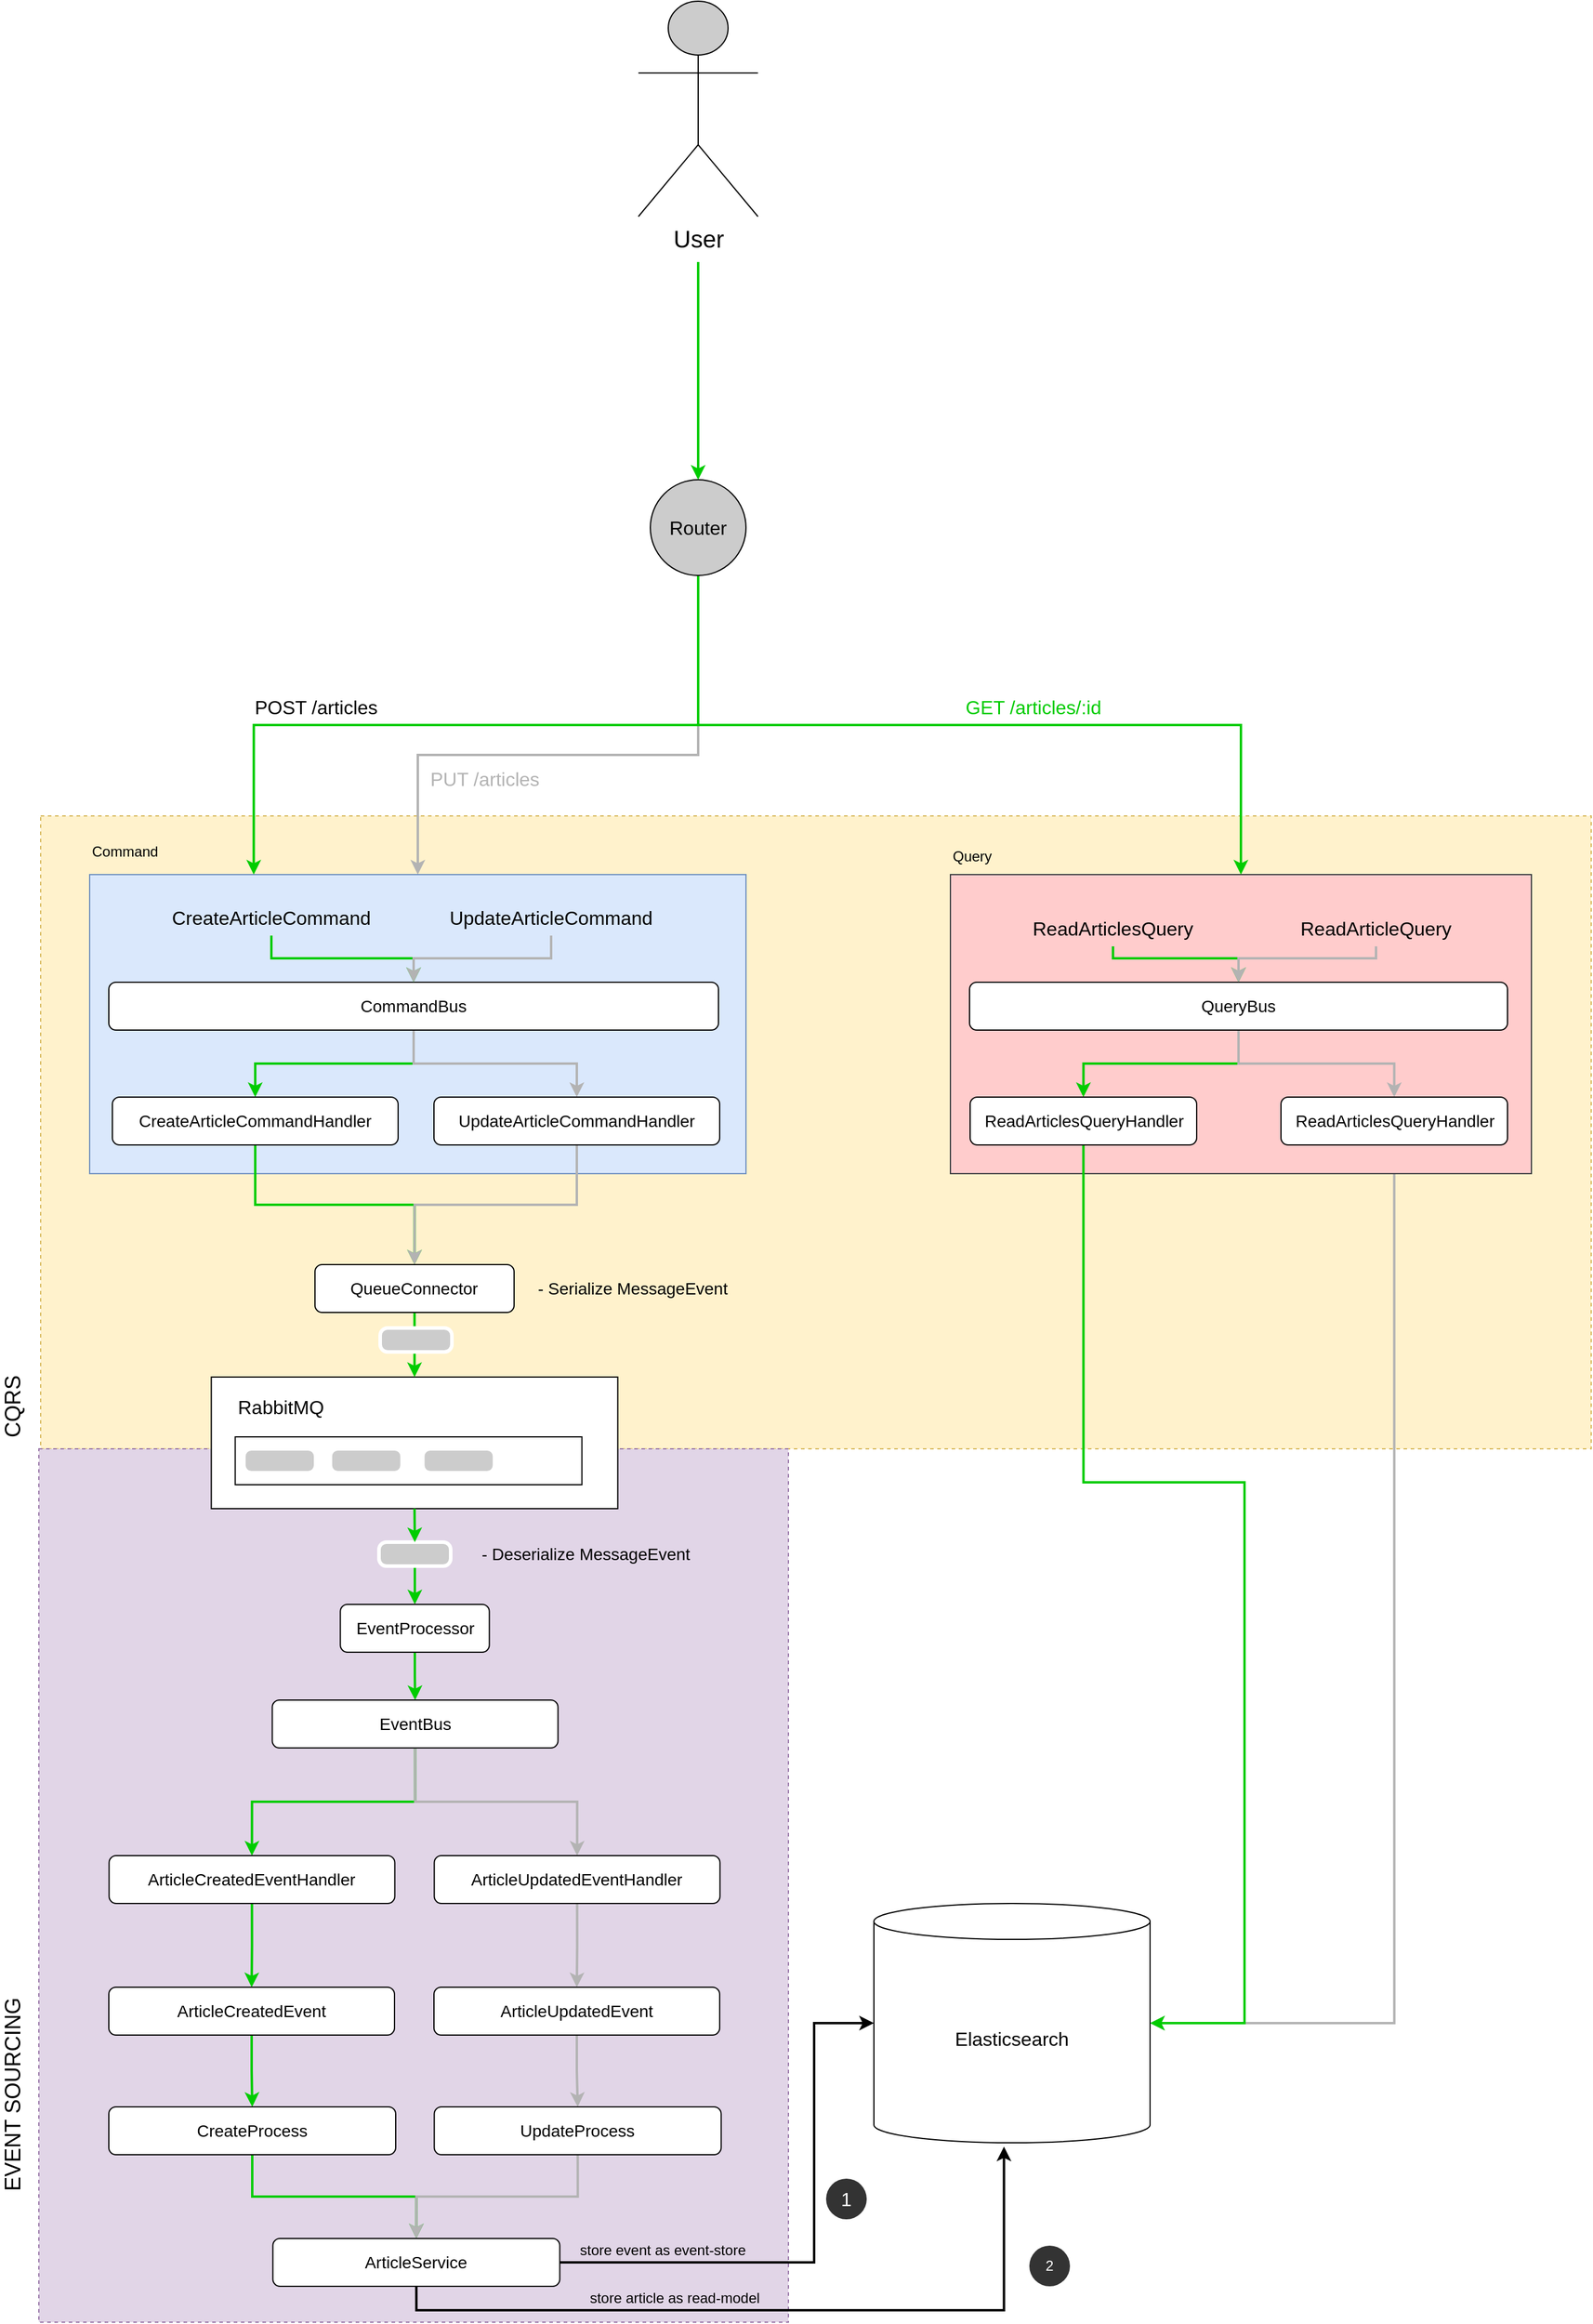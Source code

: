 <mxfile version="14.2.9" type="device"><diagram id="g1kaB8PHzaxF3ya9T3RP" name="Page-1"><mxGraphModel dx="2250" dy="1340" grid="1" gridSize="10" guides="1" tooltips="1" connect="1" arrows="1" fold="1" page="1" pageScale="1" pageWidth="827" pageHeight="1169" math="0" shadow="0"><root><mxCell id="0"/><mxCell id="1" parent="0"/><mxCell id="_9AdWepyIAlBTdxoxOT7-1" value="" style="rounded=0;whiteSpace=wrap;html=1;strokeColor=#d6b656;dashed=1;fillColor=#fff2cc;" parent="1" vertex="1"><mxGeometry x="713" y="801" width="1297" height="529" as="geometry"/></mxCell><mxCell id="_9AdWepyIAlBTdxoxOT7-2" style="edgeStyle=orthogonalEdgeStyle;rounded=0;orthogonalLoop=1;jettySize=auto;html=1;exitX=0.5;exitY=1;exitDx=0;exitDy=0;entryX=1;entryY=0.5;entryDx=0;entryDy=0;entryPerimeter=0;strokeColor=#B3B3B3;strokeWidth=2;" parent="1" source="_9AdWepyIAlBTdxoxOT7-62" target="_9AdWepyIAlBTdxoxOT7-24" edge="1"><mxGeometry relative="1" as="geometry"/></mxCell><mxCell id="_9AdWepyIAlBTdxoxOT7-3" style="edgeStyle=orthogonalEdgeStyle;rounded=0;orthogonalLoop=1;jettySize=auto;html=1;exitX=0.5;exitY=1;exitDx=0;exitDy=0;entryX=0.5;entryY=0;entryDx=0;entryDy=0;strokeWidth=2;strokeColor=#B3B3B3;" parent="1" source="_9AdWepyIAlBTdxoxOT7-41" target="_9AdWepyIAlBTdxoxOT7-5" edge="1"><mxGeometry relative="1" as="geometry"><Array as="points"><mxPoint x="1263" y="750"/><mxPoint x="1028" y="750"/></Array></mxGeometry></mxCell><mxCell id="_9AdWepyIAlBTdxoxOT7-4" value="" style="rounded=0;whiteSpace=wrap;html=1;dashed=1;fillColor=#e1d5e7;strokeColor=#9673a6;" parent="1" vertex="1"><mxGeometry x="711.5" y="1330" width="627" height="730" as="geometry"/></mxCell><mxCell id="_9AdWepyIAlBTdxoxOT7-5" value="" style="rounded=0;whiteSpace=wrap;html=1;fillColor=#dae8fc;strokeColor=#6c8ebf;" parent="1" vertex="1"><mxGeometry x="754" y="850" width="549" height="250" as="geometry"/></mxCell><mxCell id="aauHVPlFNwJ88Tifwb_8-35" style="edgeStyle=orthogonalEdgeStyle;rounded=0;orthogonalLoop=1;jettySize=auto;html=1;exitX=0.5;exitY=1;exitDx=0;exitDy=0;entryX=0.5;entryY=0;entryDx=0;entryDy=0;strokeColor=#00CC00;strokeWidth=2;" edge="1" parent="1" source="aauHVPlFNwJ88Tifwb_8-10" target="_9AdWepyIAlBTdxoxOT7-50"><mxGeometry relative="1" as="geometry"/></mxCell><mxCell id="_9AdWepyIAlBTdxoxOT7-8" value="" style="rounded=0;whiteSpace=wrap;html=1;" parent="1" vertex="1"><mxGeometry x="855.75" y="1270" width="340" height="110" as="geometry"/></mxCell><mxCell id="_9AdWepyIAlBTdxoxOT7-9" style="edgeStyle=orthogonalEdgeStyle;rounded=0;orthogonalLoop=1;jettySize=auto;html=1;exitX=0.5;exitY=1;exitDx=0;exitDy=0;entryX=0.5;entryY=0;entryDx=0;entryDy=0;strokeColor=#00CC00;strokeWidth=2;" parent="1" source="_9AdWepyIAlBTdxoxOT7-11" target="_9AdWepyIAlBTdxoxOT7-14" edge="1"><mxGeometry relative="1" as="geometry"/></mxCell><mxCell id="_9AdWepyIAlBTdxoxOT7-10" style="edgeStyle=orthogonalEdgeStyle;rounded=0;orthogonalLoop=1;jettySize=auto;html=1;exitX=0.5;exitY=1;exitDx=0;exitDy=0;entryX=0.5;entryY=0;entryDx=0;entryDy=0;strokeColor=#B3B3B3;strokeWidth=2;" parent="1" source="_9AdWepyIAlBTdxoxOT7-11" target="_9AdWepyIAlBTdxoxOT7-16" edge="1"><mxGeometry relative="1" as="geometry"/></mxCell><mxCell id="_9AdWepyIAlBTdxoxOT7-11" value="CommandBus" style="rounded=1;whiteSpace=wrap;html=1;fontSize=14;" parent="1" vertex="1"><mxGeometry x="770" y="940" width="510" height="40" as="geometry"/></mxCell><mxCell id="_9AdWepyIAlBTdxoxOT7-12" value="" style="rounded=0;whiteSpace=wrap;html=1;fillColor=#ffcccc;strokeColor=#36393d;" parent="1" vertex="1"><mxGeometry x="1474" y="850" width="486" height="250" as="geometry"/></mxCell><mxCell id="_9AdWepyIAlBTdxoxOT7-13" style="edgeStyle=orthogonalEdgeStyle;rounded=0;orthogonalLoop=1;jettySize=auto;html=1;exitX=0.5;exitY=1;exitDx=0;exitDy=0;entryX=0.5;entryY=0;entryDx=0;entryDy=0;strokeColor=#00CC00;strokeWidth=2;" parent="1" source="_9AdWepyIAlBTdxoxOT7-14" target="_9AdWepyIAlBTdxoxOT7-58" edge="1"><mxGeometry relative="1" as="geometry"/></mxCell><mxCell id="_9AdWepyIAlBTdxoxOT7-14" value="CreateArticleCommandHandler" style="rounded=1;whiteSpace=wrap;html=1;fontSize=14;" parent="1" vertex="1"><mxGeometry x="773" y="1036" width="239" height="40" as="geometry"/></mxCell><mxCell id="_9AdWepyIAlBTdxoxOT7-15" style="edgeStyle=orthogonalEdgeStyle;rounded=0;orthogonalLoop=1;jettySize=auto;html=1;exitX=0.5;exitY=1;exitDx=0;exitDy=0;entryX=0.5;entryY=0;entryDx=0;entryDy=0;strokeColor=#B3B3B3;strokeWidth=2;" parent="1" source="_9AdWepyIAlBTdxoxOT7-16" target="_9AdWepyIAlBTdxoxOT7-58" edge="1"><mxGeometry relative="1" as="geometry"/></mxCell><mxCell id="_9AdWepyIAlBTdxoxOT7-16" value="UpdateArticleCommandHandler" style="rounded=1;whiteSpace=wrap;html=1;fontSize=14;" parent="1" vertex="1"><mxGeometry x="1042" y="1036" width="239" height="40" as="geometry"/></mxCell><mxCell id="_9AdWepyIAlBTdxoxOT7-17" style="edgeStyle=orthogonalEdgeStyle;rounded=0;orthogonalLoop=1;jettySize=auto;html=1;exitX=0.5;exitY=1;exitDx=0;exitDy=0;entryX=0.5;entryY=0;entryDx=0;entryDy=0;strokeColor=#00CC00;strokeWidth=2;" parent="1" source="_9AdWepyIAlBTdxoxOT7-18" target="_9AdWepyIAlBTdxoxOT7-11" edge="1"><mxGeometry relative="1" as="geometry"><Array as="points"><mxPoint x="906" y="920"/><mxPoint x="1025" y="920"/></Array></mxGeometry></mxCell><mxCell id="_9AdWepyIAlBTdxoxOT7-18" value="&lt;font style=&quot;font-size: 16px&quot;&gt;CreateArticleCommand&lt;/font&gt;" style="rounded=0;whiteSpace=wrap;html=1;fillColor=none;strokeColor=none;" parent="1" vertex="1"><mxGeometry x="806" y="871" width="200" height="30" as="geometry"/></mxCell><mxCell id="_9AdWepyIAlBTdxoxOT7-19" value="" style="rounded=0;whiteSpace=wrap;html=1;fillColor=none;" parent="1" vertex="1"><mxGeometry x="875.75" y="1320" width="290" height="40" as="geometry"/></mxCell><mxCell id="_9AdWepyIAlBTdxoxOT7-23" value="&lt;div style=&quot;font-size: 16px&quot; align=&quot;left&quot;&gt;&lt;font style=&quot;font-size: 16px&quot;&gt;RabbitMQ&lt;/font&gt;&lt;/div&gt;" style="rounded=0;whiteSpace=wrap;html=1;fillColor=none;strokeColor=none;align=left;" parent="1" vertex="1"><mxGeometry x="875.75" y="1280" width="120" height="30" as="geometry"/></mxCell><mxCell id="_9AdWepyIAlBTdxoxOT7-24" value="Elasticsearch" style="shape=cylinder3;whiteSpace=wrap;html=1;boundedLbl=1;backgroundOutline=1;size=15;glass=1;fontSize=16;" parent="1" vertex="1"><mxGeometry x="1410" y="1710" width="231" height="200" as="geometry"/></mxCell><mxCell id="_9AdWepyIAlBTdxoxOT7-25" value="&lt;div align=&quot;left&quot;&gt;Command&lt;br&gt;&lt;/div&gt;" style="rounded=0;whiteSpace=wrap;html=1;fillColor=none;strokeColor=none;align=left;" parent="1" vertex="1"><mxGeometry x="754" y="816" width="79" height="30" as="geometry"/></mxCell><mxCell id="_9AdWepyIAlBTdxoxOT7-26" value="Query" style="rounded=0;whiteSpace=wrap;html=1;fillColor=none;strokeColor=none;align=left;" parent="1" vertex="1"><mxGeometry x="1474" y="820" width="49" height="30" as="geometry"/></mxCell><mxCell id="_9AdWepyIAlBTdxoxOT7-28" value="store article as read-model" style="text;html=1;align=center;verticalAlign=middle;resizable=0;points=[];autosize=1;" parent="1" vertex="1"><mxGeometry x="1163" y="2030" width="160" height="20" as="geometry"/></mxCell><mxCell id="_9AdWepyIAlBTdxoxOT7-29" style="edgeStyle=orthogonalEdgeStyle;rounded=0;orthogonalLoop=1;jettySize=auto;html=1;exitX=0.5;exitY=1;exitDx=0;exitDy=0;entryX=0.5;entryY=0;entryDx=0;entryDy=0;strokeWidth=2;strokeColor=#00CC00;" parent="1" source="_9AdWepyIAlBTdxoxOT7-30" target="_9AdWepyIAlBTdxoxOT7-33" edge="1"><mxGeometry relative="1" as="geometry"><Array as="points"><mxPoint x="1610" y="920"/><mxPoint x="1715" y="920"/></Array></mxGeometry></mxCell><mxCell id="_9AdWepyIAlBTdxoxOT7-30" value="&lt;font style=&quot;font-size: 16px&quot;&gt;ReadArticlesQuery&lt;/font&gt;" style="rounded=0;whiteSpace=wrap;html=1;fillColor=none;strokeColor=none;" parent="1" vertex="1"><mxGeometry x="1510" y="880" width="200" height="30" as="geometry"/></mxCell><mxCell id="_9AdWepyIAlBTdxoxOT7-31" style="edgeStyle=orthogonalEdgeStyle;rounded=0;orthogonalLoop=1;jettySize=auto;html=1;exitX=0.5;exitY=1;exitDx=0;exitDy=0;entryX=0.5;entryY=0;entryDx=0;entryDy=0;strokeWidth=2;strokeColor=#00CC00;" parent="1" source="_9AdWepyIAlBTdxoxOT7-33" target="_9AdWepyIAlBTdxoxOT7-35" edge="1"><mxGeometry relative="1" as="geometry"/></mxCell><mxCell id="_9AdWepyIAlBTdxoxOT7-32" style="edgeStyle=orthogonalEdgeStyle;rounded=0;orthogonalLoop=1;jettySize=auto;html=1;exitX=0.5;exitY=1;exitDx=0;exitDy=0;strokeColor=#B3B3B3;strokeWidth=2;" parent="1" source="_9AdWepyIAlBTdxoxOT7-33" target="_9AdWepyIAlBTdxoxOT7-62" edge="1"><mxGeometry relative="1" as="geometry"/></mxCell><mxCell id="_9AdWepyIAlBTdxoxOT7-33" value="QueryBus" style="rounded=1;whiteSpace=wrap;html=1;fontSize=14;" parent="1" vertex="1"><mxGeometry x="1490" y="940" width="450" height="40" as="geometry"/></mxCell><mxCell id="_9AdWepyIAlBTdxoxOT7-34" style="edgeStyle=orthogonalEdgeStyle;rounded=0;orthogonalLoop=1;jettySize=auto;html=1;exitX=0.5;exitY=1;exitDx=0;exitDy=0;entryX=1;entryY=0.5;entryDx=0;entryDy=0;entryPerimeter=0;strokeWidth=2;strokeColor=#00CC00;" parent="1" source="_9AdWepyIAlBTdxoxOT7-35" target="_9AdWepyIAlBTdxoxOT7-24" edge="1"><mxGeometry relative="1" as="geometry"><Array as="points"><mxPoint x="1585" y="1358"/><mxPoint x="1720" y="1358"/><mxPoint x="1720" y="1810"/></Array></mxGeometry></mxCell><mxCell id="_9AdWepyIAlBTdxoxOT7-35" value="ReadArticlesQueryHandler" style="rounded=1;whiteSpace=wrap;html=1;fontSize=14;" parent="1" vertex="1"><mxGeometry x="1490.5" y="1036" width="189.5" height="40" as="geometry"/></mxCell><mxCell id="_9AdWepyIAlBTdxoxOT7-36" value="&lt;font style=&quot;font-size: 18px&quot;&gt;CQRS&lt;/font&gt;" style="text;html=1;align=center;verticalAlign=middle;resizable=0;points=[];autosize=1;rotation=-90;" parent="1" vertex="1"><mxGeometry x="655" y="1285" width="70" height="20" as="geometry"/></mxCell><mxCell id="_9AdWepyIAlBTdxoxOT7-37" value="&lt;font style=&quot;font-size: 18px&quot;&gt;EVENT SOURCING&lt;/font&gt;" style="text;html=1;align=center;verticalAlign=middle;resizable=0;points=[];autosize=1;rotation=-90;" parent="1" vertex="1"><mxGeometry x="600" y="1860" width="180" height="20" as="geometry"/></mxCell><mxCell id="_9AdWepyIAlBTdxoxOT7-38" value="&lt;font style=&quot;font-size: 20px&quot;&gt;User&lt;/font&gt;" style="shape=umlActor;verticalLabelPosition=bottom;verticalAlign=top;html=1;outlineConnect=0;fillColor=#CCCCCC;" parent="1" vertex="1"><mxGeometry x="1213" y="120" width="100" height="180" as="geometry"/></mxCell><mxCell id="_9AdWepyIAlBTdxoxOT7-39" style="edgeStyle=orthogonalEdgeStyle;rounded=0;orthogonalLoop=1;jettySize=auto;html=1;exitX=0.5;exitY=1;exitDx=0;exitDy=0;entryX=0.25;entryY=0;entryDx=0;entryDy=0;strokeColor=#00CC00;strokeWidth=2;" parent="1" source="_9AdWepyIAlBTdxoxOT7-41" target="_9AdWepyIAlBTdxoxOT7-5" edge="1"><mxGeometry relative="1" as="geometry"/></mxCell><mxCell id="_9AdWepyIAlBTdxoxOT7-40" style="edgeStyle=orthogonalEdgeStyle;rounded=0;orthogonalLoop=1;jettySize=auto;html=1;exitX=0.5;exitY=1;exitDx=0;exitDy=0;entryX=0.5;entryY=0;entryDx=0;entryDy=0;strokeColor=#00CC00;strokeWidth=2;" parent="1" source="_9AdWepyIAlBTdxoxOT7-41" target="_9AdWepyIAlBTdxoxOT7-12" edge="1"><mxGeometry relative="1" as="geometry"/></mxCell><mxCell id="_9AdWepyIAlBTdxoxOT7-41" value="&lt;font style=&quot;font-size: 16px&quot;&gt;Router&lt;/font&gt;" style="ellipse;whiteSpace=wrap;html=1;aspect=fixed;fillColor=#CCCCCC;" parent="1" vertex="1"><mxGeometry x="1223" y="520" width="80" height="80" as="geometry"/></mxCell><mxCell id="_9AdWepyIAlBTdxoxOT7-42" style="edgeStyle=orthogonalEdgeStyle;rounded=0;orthogonalLoop=1;jettySize=auto;html=1;exitX=0.5;exitY=1;exitDx=0;exitDy=0;entryX=0.5;entryY=0;entryDx=0;entryDy=0;strokeColor=#00CC00;strokeWidth=2;" parent="1" source="_9AdWepyIAlBTdxoxOT7-43" target="_9AdWepyIAlBTdxoxOT7-41" edge="1"><mxGeometry relative="1" as="geometry"/></mxCell><mxCell id="_9AdWepyIAlBTdxoxOT7-43" value="" style="rounded=0;whiteSpace=wrap;html=1;fillColor=none;strokeColor=none;" parent="1" vertex="1"><mxGeometry x="1203" y="278" width="120" height="60" as="geometry"/></mxCell><mxCell id="_9AdWepyIAlBTdxoxOT7-44" value="&lt;font style=&quot;font-size: 16px&quot;&gt;POST /articles&lt;/font&gt;" style="text;html=1;align=center;verticalAlign=middle;resizable=0;points=[];autosize=1;" parent="1" vertex="1"><mxGeometry x="883" y="700" width="120" height="20" as="geometry"/></mxCell><mxCell id="_9AdWepyIAlBTdxoxOT7-45" value="&lt;div align=&quot;left&quot;&gt;&lt;font style=&quot;font-size: 16px&quot; color=&quot;#B3B3B3&quot;&gt;PUT /articles&lt;/font&gt;&lt;/div&gt;" style="text;html=1;align=left;verticalAlign=middle;resizable=0;points=[];autosize=1;" parent="1" vertex="1"><mxGeometry x="1036.5" y="760" width="110" height="20" as="geometry"/></mxCell><mxCell id="_9AdWepyIAlBTdxoxOT7-46" value="&lt;font style=&quot;font-size: 16px&quot; color=&quot;#00CC00&quot;&gt;GET&lt;font style=&quot;font-size: 16px&quot;&gt; /articles/:id&lt;/font&gt;&lt;/font&gt;" style="text;html=1;align=center;verticalAlign=middle;resizable=0;points=[];autosize=1;" parent="1" vertex="1"><mxGeometry x="1478" y="700" width="130" height="20" as="geometry"/></mxCell><mxCell id="_9AdWepyIAlBTdxoxOT7-47" style="edgeStyle=orthogonalEdgeStyle;rounded=0;orthogonalLoop=1;jettySize=auto;html=1;exitX=0.5;exitY=1;exitDx=0;exitDy=0;entryX=0.5;entryY=0;entryDx=0;entryDy=0;strokeColor=#B3B3B3;strokeWidth=2;" parent="1" source="_9AdWepyIAlBTdxoxOT7-48" target="_9AdWepyIAlBTdxoxOT7-11" edge="1"><mxGeometry relative="1" as="geometry"><Array as="points"><mxPoint x="1140" y="920"/><mxPoint x="1025" y="920"/></Array></mxGeometry></mxCell><mxCell id="_9AdWepyIAlBTdxoxOT7-48" value="&lt;font style=&quot;font-size: 16px&quot;&gt;UpdateArticleCommand&lt;/font&gt;" style="rounded=0;whiteSpace=wrap;html=1;fillColor=none;strokeColor=none;" parent="1" vertex="1"><mxGeometry x="1040" y="871" width="200" height="30" as="geometry"/></mxCell><mxCell id="_9AdWepyIAlBTdxoxOT7-49" style="edgeStyle=orthogonalEdgeStyle;rounded=0;orthogonalLoop=1;jettySize=auto;html=1;exitX=0.5;exitY=1;exitDx=0;exitDy=0;entryX=0.5;entryY=0;entryDx=0;entryDy=0;strokeColor=#00CC00;strokeWidth=2;" parent="1" source="_9AdWepyIAlBTdxoxOT7-50" target="_9AdWepyIAlBTdxoxOT7-53" edge="1"><mxGeometry relative="1" as="geometry"/></mxCell><mxCell id="_9AdWepyIAlBTdxoxOT7-50" value="EventProcessor" style="rounded=1;whiteSpace=wrap;html=1;fontSize=14;" parent="1" vertex="1"><mxGeometry x="963.69" y="1460" width="124.62" height="40" as="geometry"/></mxCell><mxCell id="_9AdWepyIAlBTdxoxOT7-51" style="edgeStyle=orthogonalEdgeStyle;rounded=0;orthogonalLoop=1;jettySize=auto;html=1;exitX=0.5;exitY=1;exitDx=0;exitDy=0;entryX=0.5;entryY=0;entryDx=0;entryDy=0;strokeColor=#00CC00;strokeWidth=2;" parent="1" source="_9AdWepyIAlBTdxoxOT7-53" target="_9AdWepyIAlBTdxoxOT7-54" edge="1"><mxGeometry relative="1" as="geometry"/></mxCell><mxCell id="_9AdWepyIAlBTdxoxOT7-52" style="edgeStyle=orthogonalEdgeStyle;rounded=0;orthogonalLoop=1;jettySize=auto;html=1;exitX=0.5;exitY=1;exitDx=0;exitDy=0;entryX=0.5;entryY=0;entryDx=0;entryDy=0;strokeWidth=2;strokeColor=#B3B3B3;" parent="1" source="_9AdWepyIAlBTdxoxOT7-53" target="_9AdWepyIAlBTdxoxOT7-56" edge="1"><mxGeometry relative="1" as="geometry"/></mxCell><mxCell id="_9AdWepyIAlBTdxoxOT7-53" value="EventBus" style="rounded=1;whiteSpace=wrap;html=1;fontSize=14;" parent="1" vertex="1"><mxGeometry x="906.75" y="1540" width="239" height="40" as="geometry"/></mxCell><mxCell id="aauHVPlFNwJ88Tifwb_8-25" style="edgeStyle=orthogonalEdgeStyle;rounded=0;orthogonalLoop=1;jettySize=auto;html=1;exitX=0.5;exitY=1;exitDx=0;exitDy=0;entryX=0.5;entryY=0;entryDx=0;entryDy=0;strokeColor=#00CC00;strokeWidth=2;" edge="1" parent="1" source="_9AdWepyIAlBTdxoxOT7-54" target="aauHVPlFNwJ88Tifwb_8-20"><mxGeometry relative="1" as="geometry"/></mxCell><mxCell id="_9AdWepyIAlBTdxoxOT7-54" value="ArticleCreatedEventHandler" style="rounded=1;whiteSpace=wrap;html=1;fontSize=14;" parent="1" vertex="1"><mxGeometry x="770.25" y="1670" width="239" height="40" as="geometry"/></mxCell><mxCell id="aauHVPlFNwJ88Tifwb_8-26" style="edgeStyle=orthogonalEdgeStyle;rounded=0;orthogonalLoop=1;jettySize=auto;html=1;exitX=0.5;exitY=1;exitDx=0;exitDy=0;entryX=0.5;entryY=0;entryDx=0;entryDy=0;strokeWidth=2;strokeColor=#B3B3B3;" edge="1" parent="1" source="_9AdWepyIAlBTdxoxOT7-56" target="aauHVPlFNwJ88Tifwb_8-19"><mxGeometry relative="1" as="geometry"/></mxCell><mxCell id="_9AdWepyIAlBTdxoxOT7-56" value="ArticleUpdatedEventHandler" style="rounded=1;whiteSpace=wrap;html=1;fontSize=14;" parent="1" vertex="1"><mxGeometry x="1042.25" y="1670" width="239" height="40" as="geometry"/></mxCell><mxCell id="_9AdWepyIAlBTdxoxOT7-57" style="edgeStyle=orthogonalEdgeStyle;rounded=0;orthogonalLoop=1;jettySize=auto;html=1;exitX=0.5;exitY=1;exitDx=0;exitDy=0;entryX=0.5;entryY=0;entryDx=0;entryDy=0;strokeColor=#00CC00;strokeWidth=2;" parent="1" source="_9AdWepyIAlBTdxoxOT7-58" target="_9AdWepyIAlBTdxoxOT7-8" edge="1"><mxGeometry relative="1" as="geometry"/></mxCell><mxCell id="_9AdWepyIAlBTdxoxOT7-58" value="QueueConnector" style="rounded=1;whiteSpace=wrap;html=1;fontSize=14;" parent="1" vertex="1"><mxGeometry x="942.47" y="1176" width="166.56" height="40" as="geometry"/></mxCell><mxCell id="_9AdWepyIAlBTdxoxOT7-60" value="&lt;div&gt;- Serialize MessageEvent&lt;br&gt;&lt;/div&gt;" style="rounded=1;whiteSpace=wrap;html=1;fontSize=14;strokeColor=none;fillColor=none;align=left;" parent="1" vertex="1"><mxGeometry x="1127" y="1169" width="219.25" height="54" as="geometry"/></mxCell><mxCell id="_9AdWepyIAlBTdxoxOT7-61" value="&lt;div&gt;- Deserialize MessageEvent&lt;/div&gt;" style="rounded=1;whiteSpace=wrap;html=1;fontSize=14;strokeColor=none;fillColor=none;align=left;" parent="1" vertex="1"><mxGeometry x="1079.5" y="1397" width="228.5" height="42" as="geometry"/></mxCell><mxCell id="_9AdWepyIAlBTdxoxOT7-62" value="ReadArticlesQueryHandler" style="rounded=1;whiteSpace=wrap;html=1;fontSize=14;" parent="1" vertex="1"><mxGeometry x="1750.5" y="1036" width="189.5" height="40" as="geometry"/></mxCell><mxCell id="_9AdWepyIAlBTdxoxOT7-63" style="edgeStyle=orthogonalEdgeStyle;rounded=0;orthogonalLoop=1;jettySize=auto;html=1;exitX=0.5;exitY=1;exitDx=0;exitDy=0;entryX=0.5;entryY=0;entryDx=0;entryDy=0;strokeColor=#B3B3B3;strokeWidth=2;" parent="1" source="_9AdWepyIAlBTdxoxOT7-64" target="_9AdWepyIAlBTdxoxOT7-33" edge="1"><mxGeometry relative="1" as="geometry"><Array as="points"><mxPoint x="1830" y="920"/><mxPoint x="1715" y="920"/></Array></mxGeometry></mxCell><mxCell id="_9AdWepyIAlBTdxoxOT7-64" value="&lt;font style=&quot;font-size: 16px&quot;&gt;ReadArticleQuery&lt;/font&gt;" style="rounded=0;whiteSpace=wrap;html=1;fillColor=none;strokeColor=none;" parent="1" vertex="1"><mxGeometry x="1730" y="880" width="200" height="30" as="geometry"/></mxCell><mxCell id="_9AdWepyIAlBTdxoxOT7-65" value="&lt;font style=&quot;font-size: 16px&quot; color=&quot;#FFFFFF&quot;&gt;1&lt;/font&gt;" style="ellipse;whiteSpace=wrap;html=1;aspect=fixed;strokeColor=none;fillColor=#333333;" parent="1" vertex="1"><mxGeometry x="1370" y="1940" width="34" height="34" as="geometry"/></mxCell><mxCell id="_9AdWepyIAlBTdxoxOT7-66" value="&lt;div&gt;&lt;font color=&quot;#FFFFFF&quot;&gt;2&lt;/font&gt;&lt;/div&gt;" style="ellipse;whiteSpace=wrap;html=1;aspect=fixed;strokeColor=none;fillColor=#333333;" parent="1" vertex="1"><mxGeometry x="1540" y="1996" width="34" height="34" as="geometry"/></mxCell><mxCell id="aauHVPlFNwJ88Tifwb_8-6" value="" style="rounded=1;whiteSpace=wrap;html=1;fontColor=#ffffff;fillColor=#CCCCCC;strokeWidth=3;strokeColor=#FFFFFF;rotation=0;arcSize=31;" vertex="1" parent="1"><mxGeometry x="997" y="1229" width="60" height="20" as="geometry"/></mxCell><mxCell id="aauHVPlFNwJ88Tifwb_8-7" value="" style="rounded=1;whiteSpace=wrap;html=1;fontColor=#ffffff;fillColor=#CCCCCC;strokeWidth=3;strokeColor=#FFFFFF;rotation=0;arcSize=31;" vertex="1" parent="1"><mxGeometry x="883" y="1330" width="60" height="20" as="geometry"/></mxCell><mxCell id="aauHVPlFNwJ88Tifwb_8-8" value="" style="rounded=1;whiteSpace=wrap;html=1;fontColor=#ffffff;fillColor=#CCCCCC;strokeWidth=3;strokeColor=#FFFFFF;rotation=0;arcSize=31;" vertex="1" parent="1"><mxGeometry x="955.35" y="1330" width="60" height="20" as="geometry"/></mxCell><mxCell id="aauHVPlFNwJ88Tifwb_8-9" value="" style="rounded=1;whiteSpace=wrap;html=1;fontColor=#ffffff;fillColor=#CCCCCC;strokeWidth=3;strokeColor=#FFFFFF;rotation=0;arcSize=31;" vertex="1" parent="1"><mxGeometry x="1032.66" y="1330" width="60" height="20" as="geometry"/></mxCell><mxCell id="aauHVPlFNwJ88Tifwb_8-28" style="edgeStyle=orthogonalEdgeStyle;rounded=0;orthogonalLoop=1;jettySize=auto;html=1;exitX=0.5;exitY=1;exitDx=0;exitDy=0;entryX=0.5;entryY=0;entryDx=0;entryDy=0;strokeWidth=2;strokeColor=#B3B3B3;" edge="1" parent="1" source="aauHVPlFNwJ88Tifwb_8-19" target="aauHVPlFNwJ88Tifwb_8-23"><mxGeometry relative="1" as="geometry"/></mxCell><mxCell id="aauHVPlFNwJ88Tifwb_8-19" value="ArticleUpdatedEvent" style="rounded=1;whiteSpace=wrap;html=1;fontSize=14;" vertex="1" parent="1"><mxGeometry x="1042" y="1780" width="239" height="40" as="geometry"/></mxCell><mxCell id="aauHVPlFNwJ88Tifwb_8-27" style="edgeStyle=orthogonalEdgeStyle;rounded=0;orthogonalLoop=1;jettySize=auto;html=1;exitX=0.5;exitY=1;exitDx=0;exitDy=0;entryX=0.5;entryY=0;entryDx=0;entryDy=0;strokeColor=#00CC00;strokeWidth=2;" edge="1" parent="1" source="aauHVPlFNwJ88Tifwb_8-20" target="aauHVPlFNwJ88Tifwb_8-22"><mxGeometry relative="1" as="geometry"/></mxCell><mxCell id="aauHVPlFNwJ88Tifwb_8-20" value="ArticleCreatedEvent" style="rounded=1;whiteSpace=wrap;html=1;fontSize=14;" vertex="1" parent="1"><mxGeometry x="770" y="1780" width="239" height="40" as="geometry"/></mxCell><mxCell id="aauHVPlFNwJ88Tifwb_8-29" style="edgeStyle=orthogonalEdgeStyle;rounded=0;orthogonalLoop=1;jettySize=auto;html=1;exitX=0.5;exitY=1;exitDx=0;exitDy=0;entryX=0.5;entryY=0;entryDx=0;entryDy=0;strokeColor=#00CC00;strokeWidth=2;" edge="1" parent="1" source="aauHVPlFNwJ88Tifwb_8-22" target="aauHVPlFNwJ88Tifwb_8-24"><mxGeometry relative="1" as="geometry"/></mxCell><mxCell id="aauHVPlFNwJ88Tifwb_8-22" value="CreateProcess" style="rounded=1;whiteSpace=wrap;html=1;fontSize=14;" vertex="1" parent="1"><mxGeometry x="770" y="1880" width="240" height="40" as="geometry"/></mxCell><mxCell id="aauHVPlFNwJ88Tifwb_8-31" style="edgeStyle=orthogonalEdgeStyle;rounded=0;orthogonalLoop=1;jettySize=auto;html=1;exitX=0.5;exitY=1;exitDx=0;exitDy=0;entryX=0.5;entryY=0;entryDx=0;entryDy=0;strokeColor=#B3B3B3;strokeWidth=2;" edge="1" parent="1" source="aauHVPlFNwJ88Tifwb_8-23" target="aauHVPlFNwJ88Tifwb_8-24"><mxGeometry relative="1" as="geometry"/></mxCell><mxCell id="aauHVPlFNwJ88Tifwb_8-23" value="UpdateProcess" style="rounded=1;whiteSpace=wrap;html=1;fontSize=14;" vertex="1" parent="1"><mxGeometry x="1042.25" y="1880" width="240" height="40" as="geometry"/></mxCell><mxCell id="aauHVPlFNwJ88Tifwb_8-32" style="edgeStyle=orthogonalEdgeStyle;rounded=0;orthogonalLoop=1;jettySize=auto;html=1;exitX=0.5;exitY=1;exitDx=0;exitDy=0;entryX=0.471;entryY=1.016;entryDx=0;entryDy=0;entryPerimeter=0;strokeWidth=2;" edge="1" parent="1" source="aauHVPlFNwJ88Tifwb_8-24" target="_9AdWepyIAlBTdxoxOT7-24"><mxGeometry relative="1" as="geometry"/></mxCell><mxCell id="aauHVPlFNwJ88Tifwb_8-33" style="edgeStyle=orthogonalEdgeStyle;rounded=0;orthogonalLoop=1;jettySize=auto;html=1;exitX=1;exitY=0.5;exitDx=0;exitDy=0;entryX=0;entryY=0.5;entryDx=0;entryDy=0;entryPerimeter=0;strokeWidth=2;" edge="1" parent="1" source="aauHVPlFNwJ88Tifwb_8-24" target="_9AdWepyIAlBTdxoxOT7-24"><mxGeometry relative="1" as="geometry"><Array as="points"><mxPoint x="1360" y="2010"/><mxPoint x="1360" y="1810"/></Array></mxGeometry></mxCell><mxCell id="aauHVPlFNwJ88Tifwb_8-24" value="ArticleService" style="rounded=1;whiteSpace=wrap;html=1;fontSize=14;" vertex="1" parent="1"><mxGeometry x="907.25" y="1990" width="240" height="40" as="geometry"/></mxCell><mxCell id="aauHVPlFNwJ88Tifwb_8-34" value="store event as event-store" style="text;html=1;align=center;verticalAlign=middle;resizable=0;points=[];autosize=1;" vertex="1" parent="1"><mxGeometry x="1158" y="1990" width="150" height="20" as="geometry"/></mxCell><mxCell id="aauHVPlFNwJ88Tifwb_8-10" value="" style="rounded=1;whiteSpace=wrap;html=1;fontColor=#ffffff;fillColor=#CCCCCC;strokeWidth=3;strokeColor=#FFFFFF;rotation=0;arcSize=31;" vertex="1" parent="1"><mxGeometry x="996" y="1408" width="60" height="20" as="geometry"/></mxCell><mxCell id="aauHVPlFNwJ88Tifwb_8-36" style="edgeStyle=orthogonalEdgeStyle;rounded=0;orthogonalLoop=1;jettySize=auto;html=1;exitX=0.5;exitY=1;exitDx=0;exitDy=0;entryX=0.5;entryY=0;entryDx=0;entryDy=0;strokeColor=#00CC00;strokeWidth=2;" edge="1" parent="1" source="_9AdWepyIAlBTdxoxOT7-8" target="aauHVPlFNwJ88Tifwb_8-10"><mxGeometry relative="1" as="geometry"><mxPoint x="1025.75" y="1380" as="sourcePoint"/><mxPoint x="1026" y="1460" as="targetPoint"/></mxGeometry></mxCell></root></mxGraphModel></diagram></mxfile>